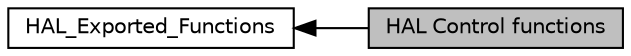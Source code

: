 digraph "HAL Control functions"
{
  edge [fontname="Helvetica",fontsize="10",labelfontname="Helvetica",labelfontsize="10"];
  node [fontname="Helvetica",fontsize="10",shape=box];
  rankdir=LR;
  Node2 [label="HAL_Exported_Functions",height=0.2,width=0.4,color="black", fillcolor="white", style="filled",URL="$group__HAL__Exported__Functions.html",tooltip=" "];
  Node1 [label="HAL Control functions",height=0.2,width=0.4,color="black", fillcolor="grey75", style="filled", fontcolor="black",tooltip=" "];
  Node2->Node1 [shape=plaintext, dir="back", style="solid"];
}
